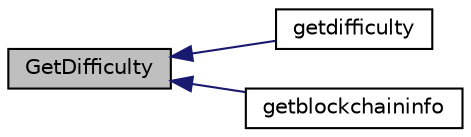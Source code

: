 digraph "GetDifficulty"
{
  edge [fontname="Helvetica",fontsize="10",labelfontname="Helvetica",labelfontsize="10"];
  node [fontname="Helvetica",fontsize="10",shape=record];
  rankdir="LR";
  Node94 [label="GetDifficulty",height=0.2,width=0.4,color="black", fillcolor="grey75", style="filled", fontcolor="black"];
  Node94 -> Node95 [dir="back",color="midnightblue",fontsize="10",style="solid",fontname="Helvetica"];
  Node95 [label="getdifficulty",height=0.2,width=0.4,color="black", fillcolor="white", style="filled",URL="$rpcblockchain_8cpp.html#a273d24288c722f1ba2013cc5576b4321"];
  Node94 -> Node96 [dir="back",color="midnightblue",fontsize="10",style="solid",fontname="Helvetica"];
  Node96 [label="getblockchaininfo",height=0.2,width=0.4,color="black", fillcolor="white", style="filled",URL="$rpcblockchain_8cpp.html#ab1e71b6e17e11c519ea593776365a0a7"];
}
